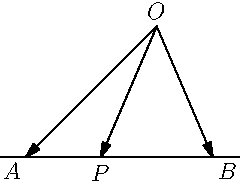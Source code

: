 
import geometry;

size(120);

pair O = (2, 7);
label("$O$", O, N);
pair A = (-5, 0);
label("$A$", A, SW);
pair B = (5, 0);
label("$B$", B, SE);
pair P = (-1, 0);
label("$P$", P, S);


draw(line(locate(A), locate(P)));

draw(O -- A, Arrow);
draw(O -- B, Arrow);
draw(O -- P, Arrow);
